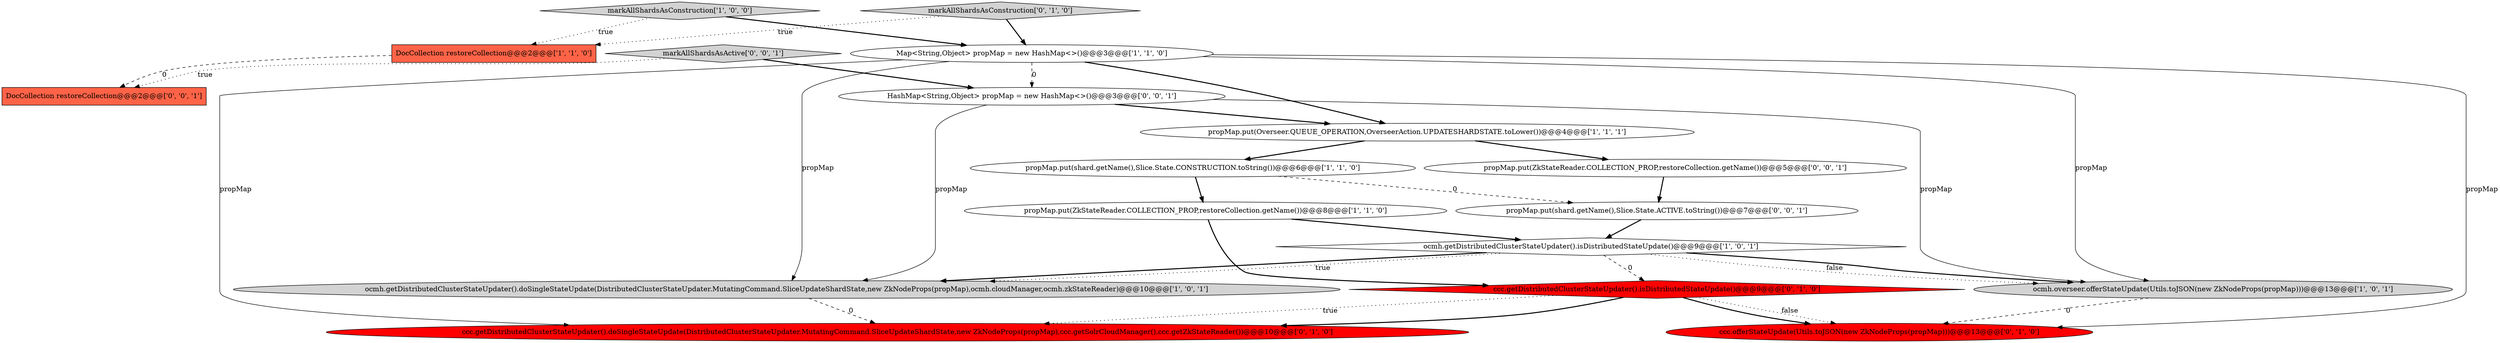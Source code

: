 digraph {
13 [style = filled, label = "HashMap<String,Object> propMap = new HashMap<>()@@@3@@@['0', '0', '1']", fillcolor = white, shape = ellipse image = "AAA0AAABBB3BBB"];
17 [style = filled, label = "markAllShardsAsActive['0', '0', '1']", fillcolor = lightgray, shape = diamond image = "AAA0AAABBB3BBB"];
1 [style = filled, label = "markAllShardsAsConstruction['1', '0', '0']", fillcolor = lightgray, shape = diamond image = "AAA0AAABBB1BBB"];
12 [style = filled, label = "ccc.getDistributedClusterStateUpdater().isDistributedStateUpdate()@@@9@@@['0', '1', '0']", fillcolor = red, shape = diamond image = "AAA1AAABBB2BBB"];
15 [style = filled, label = "propMap.put(ZkStateReader.COLLECTION_PROP,restoreCollection.getName())@@@5@@@['0', '0', '1']", fillcolor = white, shape = ellipse image = "AAA0AAABBB3BBB"];
4 [style = filled, label = "ocmh.overseer.offerStateUpdate(Utils.toJSON(new ZkNodeProps(propMap)))@@@13@@@['1', '0', '1']", fillcolor = lightgray, shape = ellipse image = "AAA0AAABBB1BBB"];
3 [style = filled, label = "propMap.put(shard.getName(),Slice.State.CONSTRUCTION.toString())@@@6@@@['1', '1', '0']", fillcolor = white, shape = ellipse image = "AAA0AAABBB1BBB"];
6 [style = filled, label = "ocmh.getDistributedClusterStateUpdater().isDistributedStateUpdate()@@@9@@@['1', '0', '1']", fillcolor = white, shape = diamond image = "AAA0AAABBB1BBB"];
2 [style = filled, label = "ocmh.getDistributedClusterStateUpdater().doSingleStateUpdate(DistributedClusterStateUpdater.MutatingCommand.SliceUpdateShardState,new ZkNodeProps(propMap),ocmh.cloudManager,ocmh.zkStateReader)@@@10@@@['1', '0', '1']", fillcolor = lightgray, shape = ellipse image = "AAA0AAABBB1BBB"];
10 [style = filled, label = "ccc.getDistributedClusterStateUpdater().doSingleStateUpdate(DistributedClusterStateUpdater.MutatingCommand.SliceUpdateShardState,new ZkNodeProps(propMap),ccc.getSolrCloudManager(),ccc.getZkStateReader())@@@10@@@['0', '1', '0']", fillcolor = red, shape = ellipse image = "AAA1AAABBB2BBB"];
16 [style = filled, label = "DocCollection restoreCollection@@@2@@@['0', '0', '1']", fillcolor = tomato, shape = box image = "AAA0AAABBB3BBB"];
0 [style = filled, label = "propMap.put(ZkStateReader.COLLECTION_PROP,restoreCollection.getName())@@@8@@@['1', '1', '0']", fillcolor = white, shape = ellipse image = "AAA0AAABBB1BBB"];
5 [style = filled, label = "propMap.put(Overseer.QUEUE_OPERATION,OverseerAction.UPDATESHARDSTATE.toLower())@@@4@@@['1', '1', '1']", fillcolor = white, shape = ellipse image = "AAA0AAABBB1BBB"];
14 [style = filled, label = "propMap.put(shard.getName(),Slice.State.ACTIVE.toString())@@@7@@@['0', '0', '1']", fillcolor = white, shape = ellipse image = "AAA0AAABBB3BBB"];
8 [style = filled, label = "Map<String,Object> propMap = new HashMap<>()@@@3@@@['1', '1', '0']", fillcolor = white, shape = ellipse image = "AAA0AAABBB1BBB"];
9 [style = filled, label = "markAllShardsAsConstruction['0', '1', '0']", fillcolor = lightgray, shape = diamond image = "AAA0AAABBB2BBB"];
7 [style = filled, label = "DocCollection restoreCollection@@@2@@@['1', '1', '0']", fillcolor = tomato, shape = box image = "AAA0AAABBB1BBB"];
11 [style = filled, label = "ccc.offerStateUpdate(Utils.toJSON(new ZkNodeProps(propMap)))@@@13@@@['0', '1', '0']", fillcolor = red, shape = ellipse image = "AAA1AAABBB2BBB"];
6->4 [style = dotted, label="false"];
5->3 [style = bold, label=""];
12->11 [style = dotted, label="false"];
1->8 [style = bold, label=""];
15->14 [style = bold, label=""];
0->6 [style = bold, label=""];
7->16 [style = dashed, label="0"];
0->12 [style = bold, label=""];
12->11 [style = bold, label=""];
5->15 [style = bold, label=""];
9->8 [style = bold, label=""];
8->2 [style = solid, label="propMap"];
3->0 [style = bold, label=""];
2->10 [style = dashed, label="0"];
8->13 [style = dashed, label="0"];
6->2 [style = bold, label=""];
1->7 [style = dotted, label="true"];
17->16 [style = dotted, label="true"];
6->12 [style = dashed, label="0"];
6->4 [style = bold, label=""];
12->10 [style = bold, label=""];
8->4 [style = solid, label="propMap"];
6->2 [style = dotted, label="true"];
8->11 [style = solid, label="propMap"];
8->5 [style = bold, label=""];
12->10 [style = dotted, label="true"];
13->4 [style = solid, label="propMap"];
13->5 [style = bold, label=""];
17->13 [style = bold, label=""];
8->10 [style = solid, label="propMap"];
9->7 [style = dotted, label="true"];
4->11 [style = dashed, label="0"];
3->14 [style = dashed, label="0"];
13->2 [style = solid, label="propMap"];
14->6 [style = bold, label=""];
}
